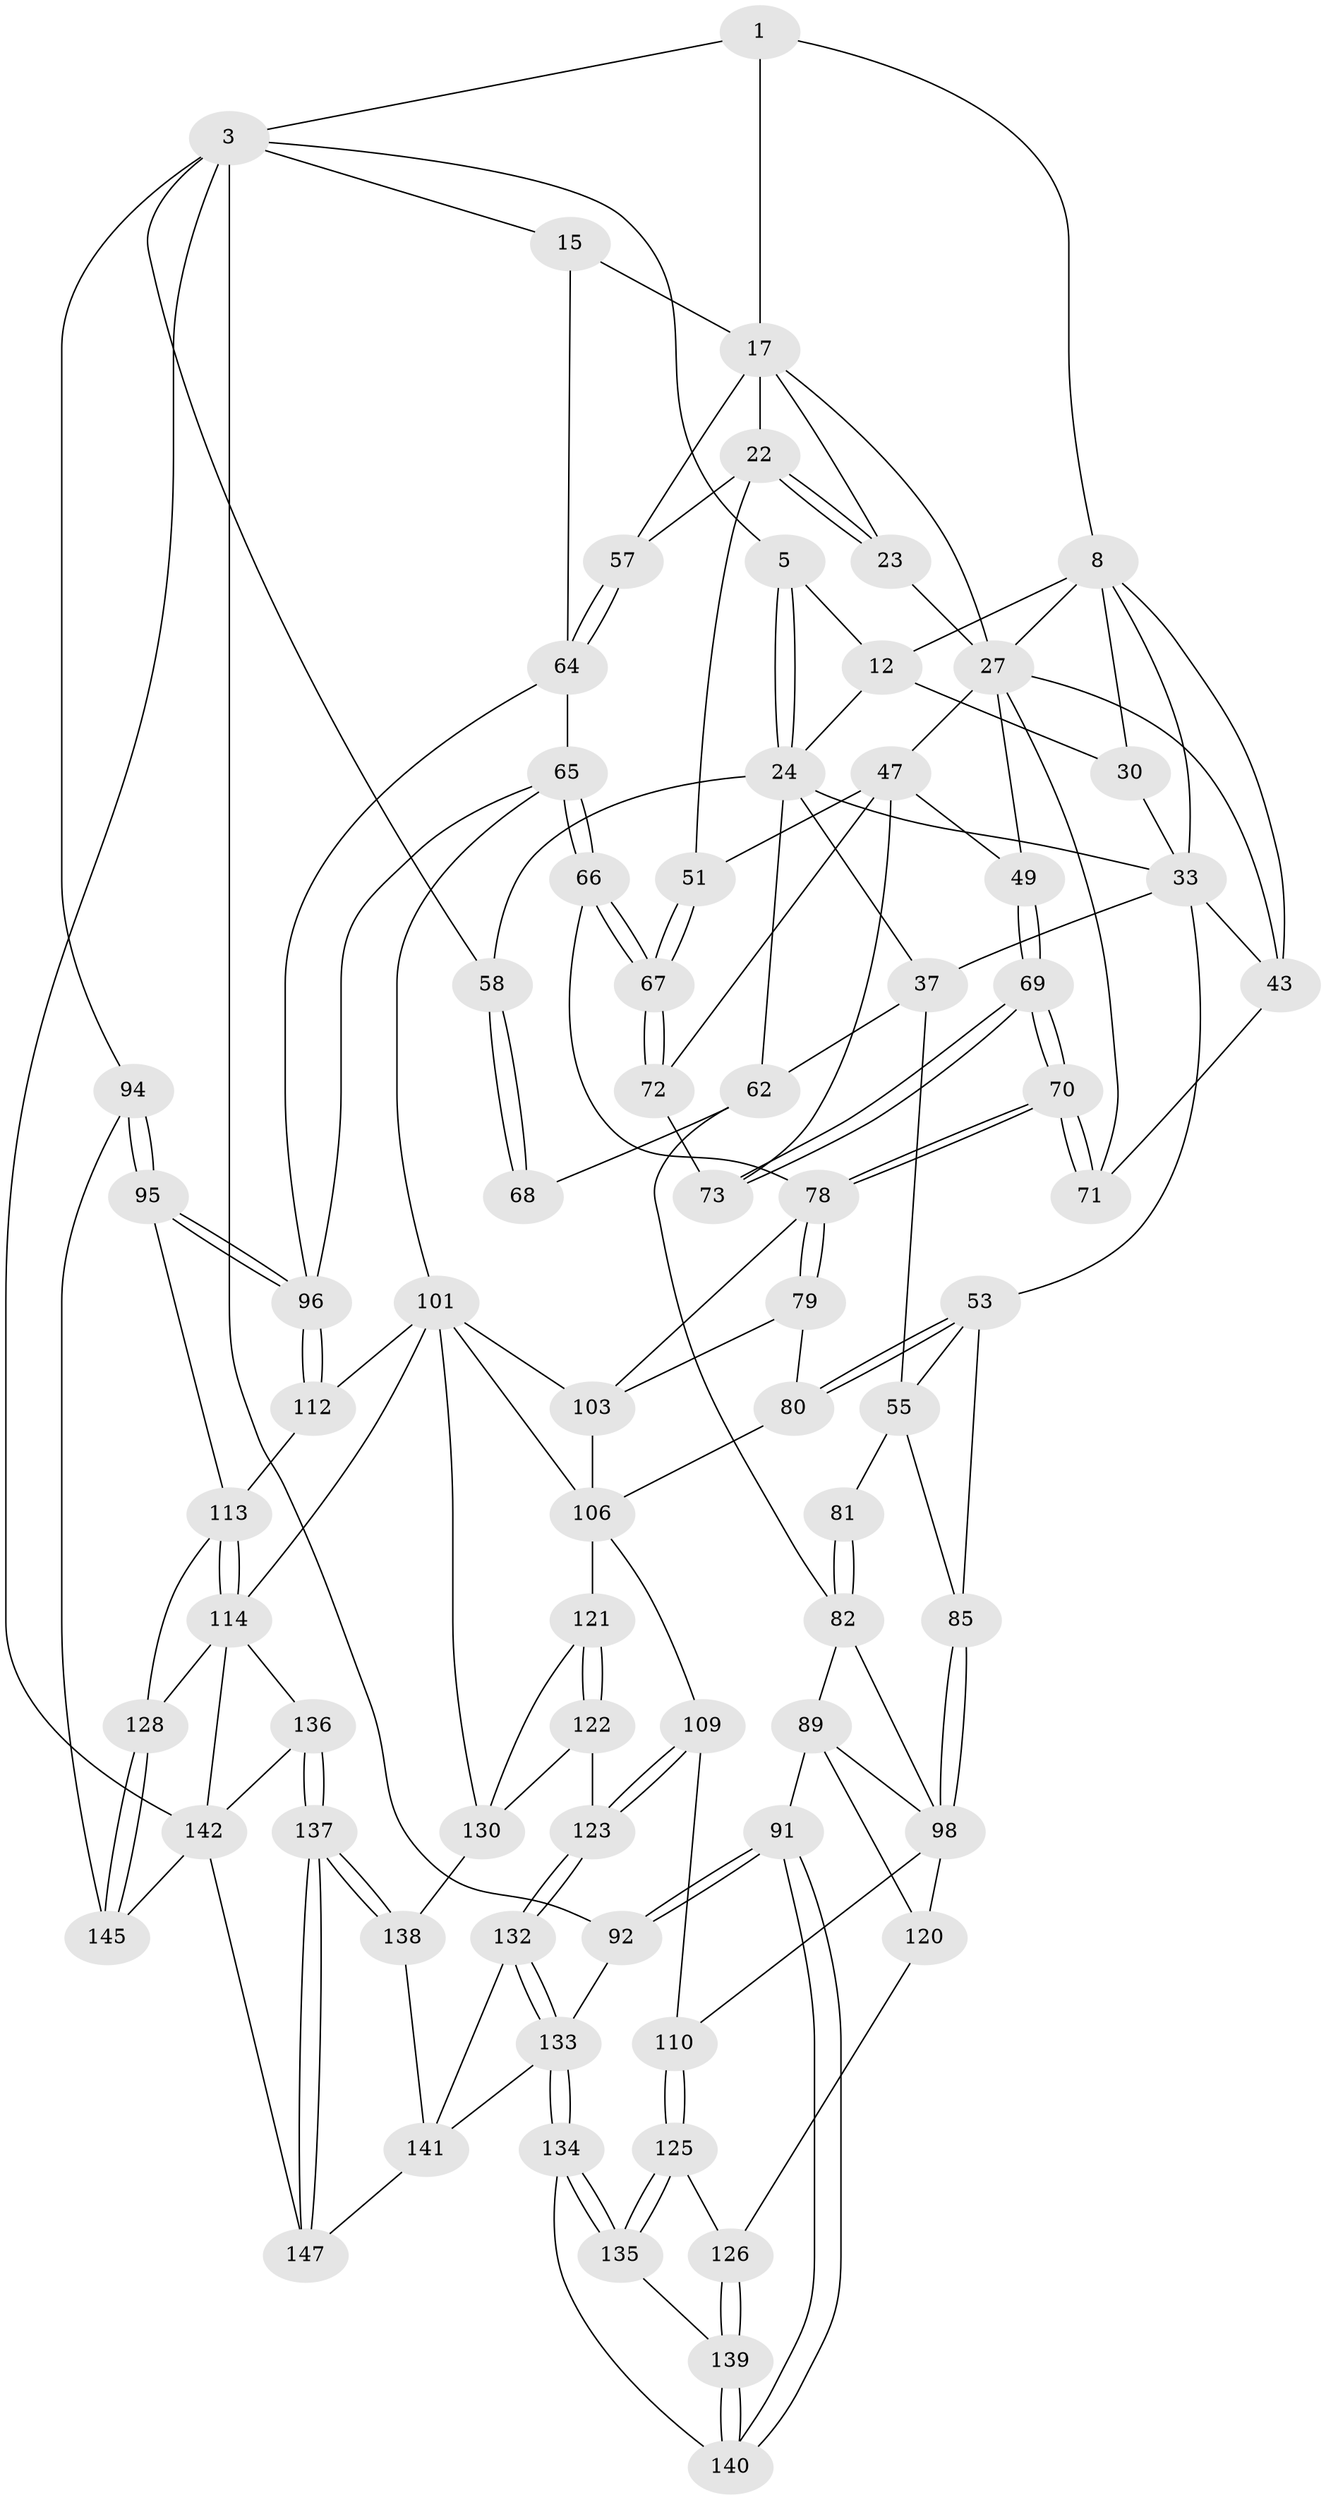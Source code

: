 // original degree distribution, {3: 0.013333333333333334, 4: 0.25333333333333335, 5: 0.49333333333333335, 6: 0.24}
// Generated by graph-tools (version 1.1) at 2025/16/03/09/25 04:16:48]
// undirected, 75 vertices, 174 edges
graph export_dot {
graph [start="1"]
  node [color=gray90,style=filled];
  1 [pos="+0.44202976978092906+0",super="+7+2"];
  3 [pos="+1+0",super="+4+93"];
  5 [pos="+0+0",super="+6"];
  8 [pos="+0.45184925583594837+0.07448780566873349",super="+9"];
  12 [pos="+0.24723452768939014+0.0652276083545061",super="+26"];
  15 [pos="+1+0",super="+16"];
  17 [pos="+0.7708457959030488+0.09116846083739949",super="+21+18"];
  22 [pos="+0.7670279544923686+0.20112863251779625",super="+50"];
  23 [pos="+0.7577354014640644+0.19376149197296655"];
  24 [pos="+0.1063829678705514+0.10774594978467475",super="+25+39"];
  27 [pos="+0.598123096575059+0.1505224738509109",super="+31+28"];
  30 [pos="+0.25970668347677883+0.1810630875379727"];
  33 [pos="+0.308263614250969+0.21680113974624593",super="+46+34"];
  37 [pos="+0.19015808564510975+0.19760408172561816",super="+44+38"];
  43 [pos="+0.40654528964537673+0.2827316262950783",super="+45"];
  47 [pos="+0.6611293972834305+0.2943549736797332",super="+48+52"];
  49 [pos="+0.5539871852507676+0.30391571131297346"];
  51 [pos="+0.7775494310850275+0.24612494129019766"];
  53 [pos="+0.2985841661844469+0.37598513360577956",super="+54"];
  55 [pos="+0.25242803295881694+0.36796990810138147",super="+56+75"];
  57 [pos="+0.8791159917443991+0.2654526334324283"];
  58 [pos="+0+0"];
  62 [pos="+0.05667589046656642+0.3853075864245588",super="+77+63"];
  64 [pos="+0.8723590204325864+0.388647112690637",super="+74"];
  65 [pos="+0.8044607385396872+0.45988457315357556",super="+100"];
  66 [pos="+0.74780075547093+0.4483459129864665"];
  67 [pos="+0.7249362974083442+0.4107270194489192"];
  68 [pos="+0+0.25472945918244555"];
  69 [pos="+0.5304829577308756+0.42784067930897074"];
  70 [pos="+0.5167365323806058+0.45914375659912066"];
  71 [pos="+0.49674535053077873+0.43711286474164873"];
  72 [pos="+0.7138664563092136+0.397271257465311"];
  73 [pos="+0.6289872391337245+0.3822344442617826"];
  78 [pos="+0.5172469326275049+0.48224275517701487",super="+87"];
  79 [pos="+0.4944311739811696+0.520142118149268"];
  80 [pos="+0.4702487292673902+0.52617472855318",super="+88"];
  81 [pos="+0.07825570364093791+0.4958060226736782"];
  82 [pos="+0.05717669241980365+0.5270238241696973",super="+83"];
  85 [pos="+0.25716624376067515+0.5479226967501789"];
  89 [pos="+0+0.6950315880569425",super="+90"];
  91 [pos="+0+0.9764861009733965"];
  92 [pos="+0+1"];
  94 [pos="+1+0.7672208983073302"];
  95 [pos="+1+0.7308240228077535"];
  96 [pos="+1+0.5544029584681238",super="+97"];
  98 [pos="+0.22168792369322787+0.5993844782490856",super="+99+111"];
  101 [pos="+0.8301944235579721+0.5563396454546184",super="+102"];
  103 [pos="+0.6649337355848931+0.5893228705201515",super="+104"];
  106 [pos="+0.5486945984860627+0.6075938012230481",super="+118+107"];
  109 [pos="+0.3440946861870031+0.7286539449339343"];
  110 [pos="+0.21653367008607766+0.6936308611868004"];
  112 [pos="+0.8316148535942006+0.5589888703500946"];
  113 [pos="+0.8477884444714955+0.6292680796612645",super="+127"];
  114 [pos="+0.743319020862449+0.7464127195576303",super="+115+129"];
  120 [pos="+0.0726643508034575+0.6745699555156267"];
  121 [pos="+0.4618062737624894+0.7289283986662662",super="+124"];
  122 [pos="+0.41089488373889854+0.7644738574549439"];
  123 [pos="+0.36838508943175824+0.7690086800988666"];
  125 [pos="+0.1727612146981428+0.7814696517159435"];
  126 [pos="+0.10368538731283265+0.7772921415087197"];
  128 [pos="+0.8936550383753298+0.8159779143085739"];
  130 [pos="+0.5493651125468457+0.8133359433877039",super="+131"];
  132 [pos="+0.3180261572045783+0.9117442619853056"];
  133 [pos="+0.2754192232407984+0.9482556548654819",super="+149"];
  134 [pos="+0.2679650954066485+0.9386616805387034",super="+144"];
  135 [pos="+0.18259368469976311+0.8027863938528949",super="+143"];
  136 [pos="+0.7129074196386552+0.781623085992234"];
  137 [pos="+0.6040874133774761+0.9638619211128387"];
  138 [pos="+0.5374190596283897+0.8937535297472256"];
  139 [pos="+0+0.8978495880719289"];
  140 [pos="+0+0.9353264289338772"];
  141 [pos="+0.40541002269802767+0.9097502855482242",super="+148"];
  142 [pos="+0.8106481916648088+0.977377384683117",super="+146"];
  145 [pos="+0.9976174574401399+0.8118538643771163"];
  147 [pos="+0.6830459324963796+1"];
  1 -- 8;
  1 -- 3;
  1 -- 17 [weight=2];
  3 -- 15;
  3 -- 58;
  3 -- 92 [weight=2];
  3 -- 5;
  3 -- 94;
  3 -- 142;
  5 -- 24;
  5 -- 24;
  5 -- 12;
  8 -- 33;
  8 -- 43;
  8 -- 12;
  8 -- 30;
  8 -- 27;
  12 -- 24;
  12 -- 30;
  15 -- 64;
  15 -- 17 [weight=2];
  17 -- 22;
  17 -- 57;
  17 -- 27;
  17 -- 23;
  22 -- 23;
  22 -- 23;
  22 -- 57;
  22 -- 51;
  23 -- 27;
  24 -- 33;
  24 -- 37 [weight=2];
  24 -- 58;
  24 -- 62;
  27 -- 47;
  27 -- 49;
  27 -- 71;
  27 -- 43;
  30 -- 33;
  33 -- 53;
  33 -- 37;
  33 -- 43;
  37 -- 62;
  37 -- 55 [weight=3];
  43 -- 71;
  47 -- 73;
  47 -- 49;
  47 -- 72;
  47 -- 51;
  49 -- 69;
  49 -- 69;
  51 -- 67;
  51 -- 67;
  53 -- 80 [weight=2];
  53 -- 80;
  53 -- 85;
  53 -- 55;
  55 -- 81 [weight=2];
  55 -- 85;
  57 -- 64;
  57 -- 64;
  58 -- 68;
  58 -- 68;
  62 -- 68 [weight=2];
  62 -- 82;
  64 -- 65;
  64 -- 96;
  65 -- 66;
  65 -- 66;
  65 -- 101;
  65 -- 96;
  66 -- 67;
  66 -- 67;
  66 -- 78;
  67 -- 72;
  67 -- 72;
  69 -- 70;
  69 -- 70;
  69 -- 73;
  69 -- 73;
  70 -- 71;
  70 -- 71;
  70 -- 78;
  70 -- 78;
  72 -- 73;
  78 -- 79;
  78 -- 79;
  78 -- 103;
  79 -- 80;
  79 -- 103;
  80 -- 106;
  81 -- 82;
  81 -- 82;
  82 -- 98;
  82 -- 89;
  85 -- 98;
  85 -- 98;
  89 -- 98;
  89 -- 120;
  89 -- 91;
  91 -- 92;
  91 -- 92;
  91 -- 140;
  91 -- 140;
  92 -- 133;
  94 -- 95;
  94 -- 95;
  94 -- 145;
  95 -- 96;
  95 -- 96;
  95 -- 113;
  96 -- 112;
  96 -- 112;
  98 -- 120;
  98 -- 110;
  101 -- 112;
  101 -- 114;
  101 -- 130;
  101 -- 103;
  101 -- 106;
  103 -- 106;
  106 -- 121 [weight=2];
  106 -- 109;
  109 -- 110;
  109 -- 123;
  109 -- 123;
  110 -- 125;
  110 -- 125;
  112 -- 113;
  113 -- 114;
  113 -- 114;
  113 -- 128;
  114 -- 136;
  114 -- 128;
  114 -- 142;
  120 -- 126;
  121 -- 122;
  121 -- 122;
  121 -- 130;
  122 -- 123;
  122 -- 130;
  123 -- 132;
  123 -- 132;
  125 -- 126;
  125 -- 135;
  125 -- 135;
  126 -- 139;
  126 -- 139;
  128 -- 145;
  128 -- 145;
  130 -- 138;
  132 -- 133;
  132 -- 133;
  132 -- 141;
  133 -- 134;
  133 -- 134;
  133 -- 141;
  134 -- 135 [weight=2];
  134 -- 135;
  134 -- 140;
  135 -- 139;
  136 -- 137;
  136 -- 137;
  136 -- 142;
  137 -- 138;
  137 -- 138;
  137 -- 147;
  137 -- 147;
  138 -- 141;
  139 -- 140;
  139 -- 140;
  141 -- 147;
  142 -- 145;
  142 -- 147;
}

